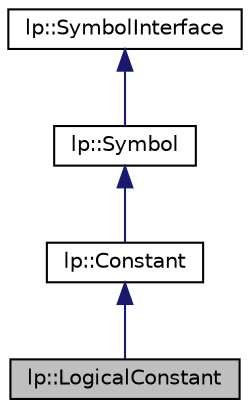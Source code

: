 digraph "lp::LogicalConstant"
{
  edge [fontname="Helvetica",fontsize="10",labelfontname="Helvetica",labelfontsize="10"];
  node [fontname="Helvetica",fontsize="10",shape=record];
  Node4 [label="lp::LogicalConstant",height=0.2,width=0.4,color="black", fillcolor="grey75", style="filled", fontcolor="black"];
  Node5 -> Node4 [dir="back",color="midnightblue",fontsize="10",style="solid",fontname="Helvetica"];
  Node5 [label="lp::Constant",height=0.2,width=0.4,color="black", fillcolor="white", style="filled",URL="$classlp_1_1Constant.html",tooltip="Definition of atributes and methods of Constant class. "];
  Node6 -> Node5 [dir="back",color="midnightblue",fontsize="10",style="solid",fontname="Helvetica"];
  Node6 [label="lp::Symbol",height=0.2,width=0.4,color="black", fillcolor="white", style="filled",URL="$classlp_1_1Symbol.html",tooltip="Definition of the class Symbol. "];
  Node7 -> Node6 [dir="back",color="midnightblue",fontsize="10",style="solid",fontname="Helvetica"];
  Node7 [label="lp::SymbolInterface",height=0.2,width=0.4,color="black", fillcolor="white", style="filled",URL="$classlp_1_1SymbolInterface.html",tooltip="Prototype of the pure virtual methods. "];
}
